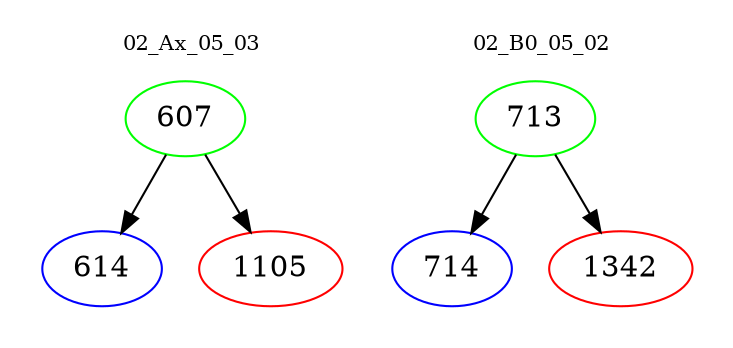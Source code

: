 digraph{
subgraph cluster_0 {
color = white
label = "02_Ax_05_03";
fontsize=10;
T0_607 [label="607", color="green"]
T0_607 -> T0_614 [color="black"]
T0_614 [label="614", color="blue"]
T0_607 -> T0_1105 [color="black"]
T0_1105 [label="1105", color="red"]
}
subgraph cluster_1 {
color = white
label = "02_B0_05_02";
fontsize=10;
T1_713 [label="713", color="green"]
T1_713 -> T1_714 [color="black"]
T1_714 [label="714", color="blue"]
T1_713 -> T1_1342 [color="black"]
T1_1342 [label="1342", color="red"]
}
}
